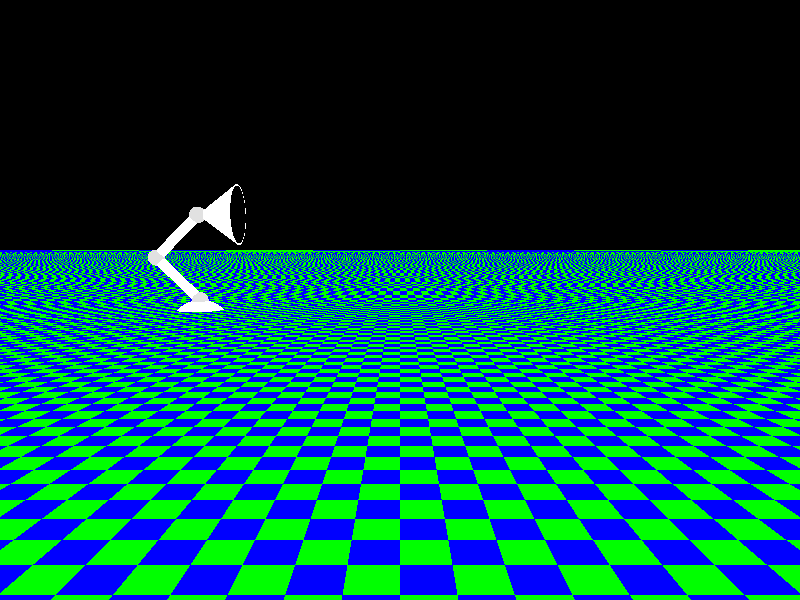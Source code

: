 #include "colors.inc"

camera {
    location <20, 5, -60>
    look_at <20, 0, 0>
}

light_source {
    <0, 0, -30>
    color White
} 

plane {
	<0, 1, 0>, -1
	pigment {
		checker
		color Green
		color Blue
	}
}
   
#declare baseSphere = sphere {
    <0, 0, 0> 3
    texture {
        pigment {
            color White
        }
    }
    finish {
        phong 0.9
    }    
} 

#declare baseBox = box {
    <-3, -3, -3>
    <3, 3, 3>
    texture {
        pigment {
            color White
        }
    }
    finish {
        phong 0.9
    }            
    translate <0, -1, 0>
}
   
#declare join = sphere { //Join for body and head
    <0, 0, 0> 0.8
    texture {
        pigment {
            color Gray
        }
    }
    finish {
        phong 0.9
    }    
}
     
#declare bodyCylinder = cylinder {
    <0, 0, 0>
    <0, 6, 0> 0.5
    texture {
        pigment {
            color White
        }
    }
    finish {
        phong 0.9
    }
}

#declare externalHead = cone {
	<0, 0, 0> 3
	<0, 4, 0> 0
	texture { 
		pigment {
			color White
		}
	}
	finish {
		phong 0.9
	}
}

#declare internalHead = cone {
	<0, -0.1, 0> 2.9
	<0, 4, 0> 0
	texture{
		pigment {
			color Black
		}
	}
	finish {
		phong 0.9
	}
}


#declare base = difference {
    #object{baseSphere}
    #object{baseBox}
    translate <0, -3, 0>
}  

#object{
	base
	#switch(frame_number)
	// Levantamento e trajeto da base
	#case (17)
		rotate<0, 0, -10>
		translate<5, 2, 0>
	#break
	#case(18)
		rotate<0, 0, -20>
		translate<10, 4, 0>
	#break
	#case(19)
		rotate<0, 0, -30>
		translate<15, 6, 0>
	#break
	#case (20)
		rotate<0, 0, -30>
		translate<20, 8, 0>
	#break
	// Descida e trajeto da base
	#case(21)
		rotate<0, 0, 30>
		translate<25, 6, 0>
	#break
	#case(22)
		rotate<0, 0, 30>
		translate<30, 4, 0>
	#break
	#case(23)
		rotate<0, 0, 20>
		translate<35, 2, 0>
	#break
	#case(24)
		translate<40, 0, 0>
	#break
	#end
}

#declare bodyBase = union{
	#object{
		bodyCylinder
	}
	#object{
		join
	}
}

#declare bodyHead = union{
	#object{
		bodyCylinder
	}
	#object {
		join
	}
}

#object{
	bodyBase
	rotate<0, 0, 45>
	#switch (frame_number)
	// Agachamento do bodyBase
	#case (9)
		rotate<0, 0, 5>
	#break
	#case (10)
		rotate<0, 0, 10>
	#break
	#case (11)
		rotate<0, 0, 15>
	#break
	#case(12)
		rotate<0, 0, 20>
	#break
	// Return do bodyBase
	#case(13)
		rotate<0, 0, 15>
	#break
	#case(14)
		rotate<0, 0, 10>
	#break
	#case(15)
		rotate<0, 0, 5>
	#break
	// Levantamento e trajeto do bodyBase
	#case (17)
		rotate<0, 0, -5>
		translate<5, 2, 0>
	#break
	#case (18)
		rotate<0, 0, -10>
		translate<10, 4, 0>
	#break
	#case (19)
		rotate<0, 0, -15>
		translate<15, 6, 0>
	#break
	#case (20)
		rotate<0, 0, -20>
		translate<20, 8, 0>
	#break
	// Descida e trajeto do bodyBase
	#case(21)
		rotate<0, 0, -15>
		translate<25, 6, 0>
	#break
	#case(22)
		rotate<0, 0, -10>
		translate<30, 4, 0>
	#break
	#case(23)
		rotate<0, 0, -5>
		translate<35, 2, 0>
	#break
	#case(24)
		translate<40, 0, 0>
	#break
	#end
}

#object{
	bodyHead
	rotate<0, 0, -90>
	translate<0, 6, 0>
	rotate<0, 0, 45>
	#switch (frame_number)
	// Agachamento do bodyHead
	#case (9)
		rotate<0, 0, -5>
		translate<-0.8, -0.8, 0>
	#break
	#case (10)
		rotate<0, 0, -10>
		translate<-1.5, -1.5, 0>
	#break
	#case (11)
		rotate<0, 0, -15>
		translate<-2.3, -2.3, 0>
	#break
	#case (12)
		rotate<0, 0, -20>
		translate<-3, -3, 0>
	#break
	// Return do bodyHead
	#case(13)
		rotate<0, 0, -15>
		translate<-2.3, -2.3, 0>
	#break
	#case(14)
		rotate<0, 0, -10>
		translate<-1.5, -1.5, 0>
	#break
	#case(15)
		rotate<0, 0, -5>
		translate<-0.8, -0.8, 0>
	#break
	// Levantamento e trajeto do bodyHead
	#case (17)
		rotate<0, 0, 5>
		translate<5.5, 3, 0>
	#break
	#case (18)
		rotate<0, 0, 10>
		translate<11, 6, 0>
	#break
	#case (19)
		rotate<0, 0, 15>
		translate<17.5, 8, 0>
	#break
	#case(20)
		rotate<0, 0, 20>
		translate<23, 11, 0>
	#break
	// Descida e trajeto do bodyHead
	#case(21)
		rotate<0, 0, 15>
		translate<27.5, 8, 0>
	#break
	#case(22)
		rotate<0, 0, 10>
		translate<31, 6, 0>
	#break
	#case(23)
		rotate<0, 0, 5>
		translate<35.5, 3, 0>
	#break
	#case(24)
		rotate<0, 0, 0>
		translate<40, 0, 0>
	#break
	#end
}	

#declare head = union{
	difference {
		#object{
			externalHead
		}
		#object {
			internalHead
		}
		finish{
			phong 0.9
		}
	}
	#object{
		join
		translate<0, 4, 0>
	}
}

#object{
	head
	translate<0, -4, 0>
	// Apresentação Head
	#if (frame_number > 0 & frame_number <= 4)
		rotate<frame_number*22.5, 0, 0>
	#else
		// Retorno do Head
		#if (frame_number > 4 & frame_number <= 8)
			rotate<(8-frame_number)*22.5, 0, 0>
		#else
			#if (frame_number > 8)
				rotate<0, 0, ((12-frame_number)*-10)-10>
			#end
		#end
	#end
	rotate<0, 0, 45>
	translate<6, 6, 0>
	rotate<0, 0, 45> 
}


#object {
	head
	translate<0, -4, 0>
	#switch (frame_number)
	// Apresentation Head
	/*
	#case (0)
		rotate<0, 0, 45>
		translate<6, 6, 0>
		rotate<0, 0, 45>
	#break
	#case (1)
		rotate<23, 0, 45>
		translate<6, 6, 0>
		rotate<0, 0, 45>
	#break
	#case (2)
		rotate<46, 0, 45>
		translate<6, 6, 0>
		rotate<0, 0, 45>
	#break
	#case (3)
		rotate<69, 0, 45>
		translate<6, 6, 0>
		rotate<0, 0, 45>
	#break
	#case (4)
		rotate<90, 0, 45>
		translate<6, 6, 0>
		rotate<0, 0, 45>
	#break
	// Return Head
	#case(5)
		rotate<69, 0, 45>
		translate<6, 6, 0>
		rotate<0, 0, 45>
	#break
	#case(6)
		rotate<46, 0, 45>
		translate<6, 6, 0>
		rotate<0, 0, 45>
	#break
	#case(7)
		rotate<23, 0, 45>
		translate<6, 6, 0>
		rotate<0, 0, 45>
	#break
	#case(8)
		rotate<0, 0, 45>
		translate<6, 6, 0>
		rotate<0, 0, 45>
	#break
	*/
	// Inclinação da Head para agachamento
	#case (9)
		rotate<0, 0, 40>
		translate<6, 6, 0>
		rotate<0, 0, 45>
		translate<0, -0.8, 0>
	#break
	#case (10)
		rotate<0, 0, 30>
		translate<6, 6, 0>
		rotate<0, 0, 45>
		translate<0, -1.5, 0>
	#break
	#case(11)
		rotate<0, 0, 20>
		translate<6, 6, 0>
		rotate<0, 0, 45>
		translate<0, -2.5, 0>
	#break
	#case (12)
		rotate<0, 0, 10>
		translate<6, 6, 0>
		rotate<0, 0, 45>
		translate<0, -3.4, 0>
	#break
	// Return da Head para o salto
	#case(13)
		rotate<0, 0, 20>
		translate<6, 6, 0>
		rotate<0, 0, 45>
		translate<0, -2.5, 0>
	#break
	#case(14)
		rotate<0, 0, 30>
		translate<6, 6, 0>
		rotate<0, 0, 45>
		translate<0, -1.5, 0>
	#break
	#case(15)
		rotate<0, 0, 40>
		translate<6, 6, 0>
		rotate<0, 0, 45>
		translate<0, -0.8, 0>
	#break
	#case(16)
		rotate<0, 0, 45>
		translate<6, 6, 0>
		rotate<0, 0, 45>
	#break
	// Levantamento e trajeto da Head para salto
	#case (17)
		rotate<0, 0, 55>
		translate<6, 6, 0>
		rotate<0, 0, 45>
		translate<5, 3, 0>
	#break
	#case (18)
		rotate<0, 0, 75>
		translate<6, 6, 0>
		rotate<0, 0, 45>
		translate<9.8, 6, 0>
	#break
	#case (19)
		rotate<0, 0, 85>
		translate<6, 6, 0>
		rotate<0, 0, 45>
		translate<15.5, 8, 0>
	#break
	#case (20)
		rotate<0, 0, 85>
		translate<6, 6, 0>
		rotate<0, 0, 45>
		translate<20, 10, 0>
	#break
	// Descida e trajeto da Head
	#case(21)
		rotate<0, 0, 25>
		translate<6, 6, 0>
		rotate<0, 0, 45>
		translate<25.5, 8, 0>
	#break
	#case(22)
		rotate<0, 0, 15>
		translate<6, 6, 0>
		rotate<0, 0, 45>
		translate<29.5, 6, 0>
	#break
	#case(23)
		rotate<0, 0, 25>
		translate<6, 6, 0>
		rotate<0, 0, 45>
		translate<35, 3, 0>
	#break
	#case(24)
		rotate<0, 0, 45>
		translate<6, 6, 0>
		rotate<0, 0, 45>
		translate<40, 0, 0>
	#break
	#end
}
